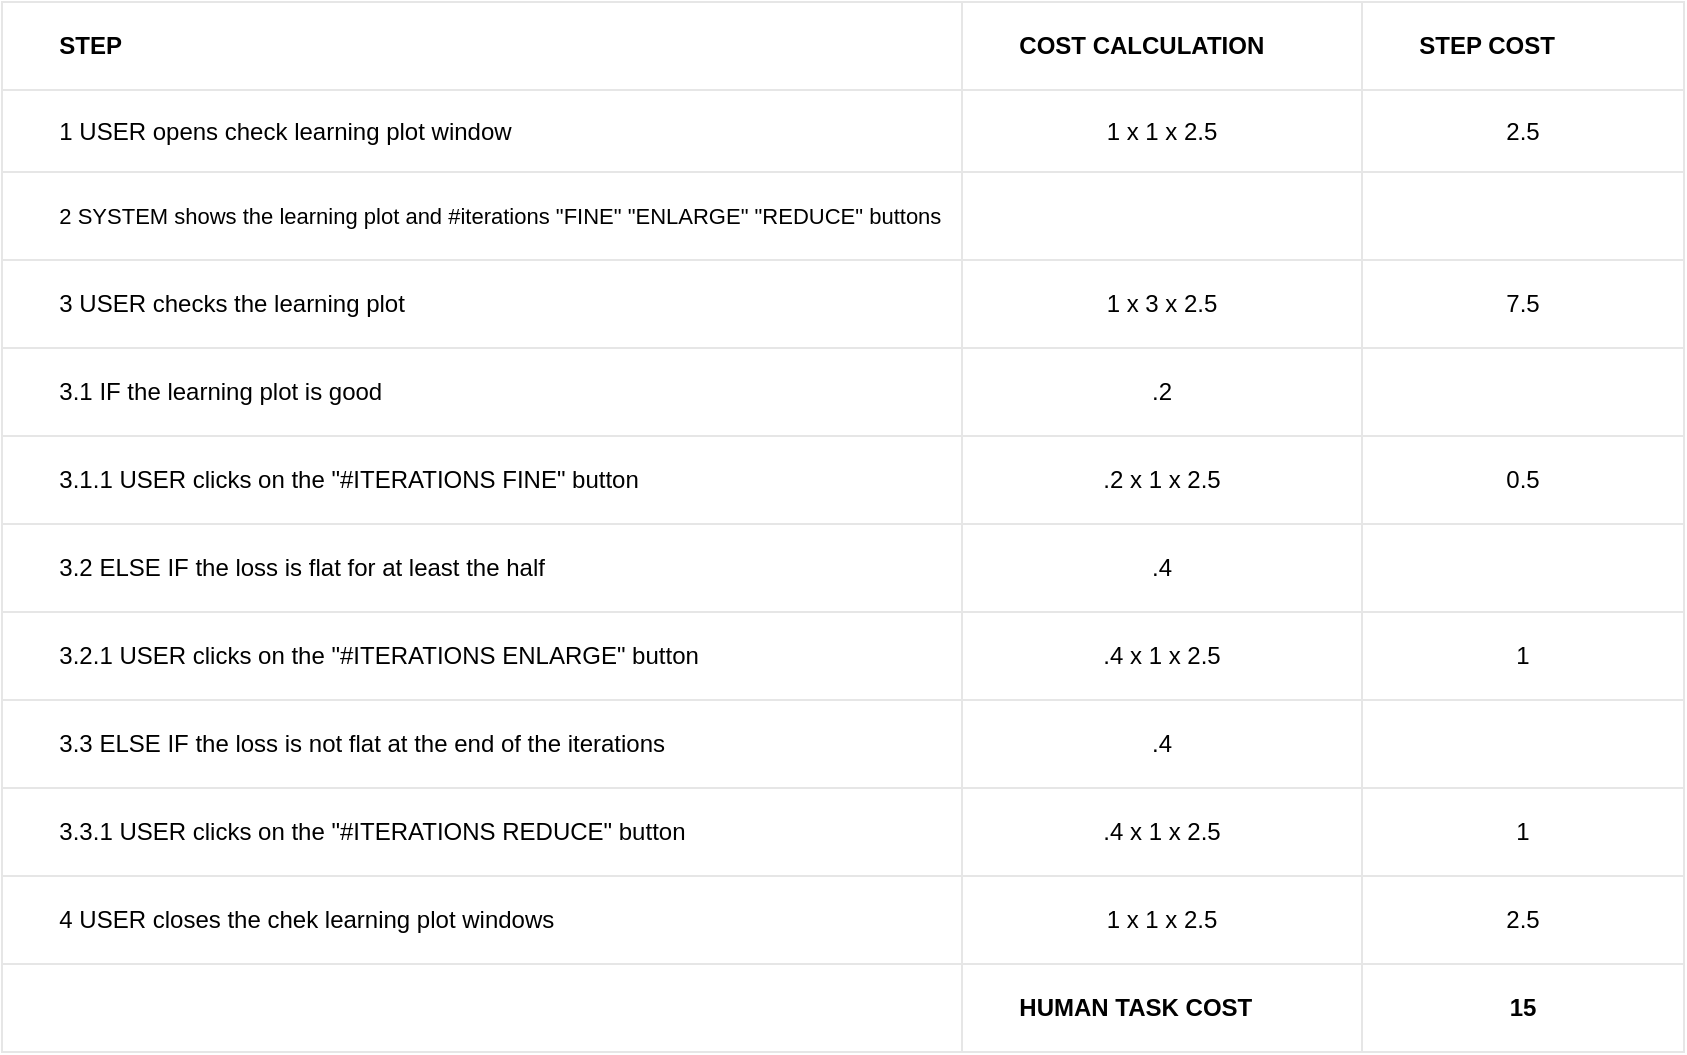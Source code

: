 <mxfile>
    <diagram name="Page-1" id="EmKiFh5BCGxzD36F_mmm">
        <mxGraphModel dx="1813" dy="1596" grid="1" gridSize="10" guides="1" tooltips="1" connect="1" arrows="1" fold="1" page="1" pageScale="1" pageWidth="827" pageHeight="1169" math="0" shadow="0">
            <root>
                <mxCell id="0"/>
                <mxCell id="1" parent="0"/>
                <mxCell id="oyE8q_QoNlwKAlWyIroU-1" value="" style="childLayout=tableLayout;recursiveResize=0;shadow=0;strokeColor=#E6E6E6;align=center;" parent="1" vertex="1">
                    <mxGeometry x="-586" y="-89" width="841" height="525" as="geometry"/>
                </mxCell>
                <mxCell id="oyE8q_QoNlwKAlWyIroU-2" value="" style="shape=tableRow;horizontal=0;startSize=0;swimlaneHead=0;swimlaneBody=0;top=0;left=0;bottom=0;right=0;dropTarget=0;collapsible=0;recursiveResize=0;expand=0;fontStyle=0;fillColor=none;strokeColor=inherit;" parent="oyE8q_QoNlwKAlWyIroU-1" vertex="1">
                    <mxGeometry width="841" height="44" as="geometry"/>
                </mxCell>
                <mxCell id="oyE8q_QoNlwKAlWyIroU-3" value="&lt;span style=&quot;white-space: pre;&quot;&gt;&#9;&lt;/span&gt;STEP" style="connectable=0;recursiveResize=0;strokeColor=inherit;fillColor=none;align=left;whiteSpace=wrap;html=1;fontStyle=1" parent="oyE8q_QoNlwKAlWyIroU-2" vertex="1">
                    <mxGeometry width="480" height="44" as="geometry">
                        <mxRectangle width="480" height="44" as="alternateBounds"/>
                    </mxGeometry>
                </mxCell>
                <mxCell id="oyE8q_QoNlwKAlWyIroU-4" value="&lt;span style=&quot;white-space: pre;&quot;&gt;&#9;&lt;/span&gt;COST CALCULATION" style="connectable=0;recursiveResize=0;strokeColor=inherit;fillColor=none;align=left;whiteSpace=wrap;html=1;fontStyle=1" parent="oyE8q_QoNlwKAlWyIroU-2" vertex="1">
                    <mxGeometry x="480" width="200" height="44" as="geometry">
                        <mxRectangle width="200" height="44" as="alternateBounds"/>
                    </mxGeometry>
                </mxCell>
                <mxCell id="oyE8q_QoNlwKAlWyIroU-5" value="&lt;span style=&quot;white-space: pre;&quot;&gt;&#9;&lt;/span&gt;STEP COST" style="connectable=0;recursiveResize=0;strokeColor=inherit;fillColor=none;align=left;whiteSpace=wrap;html=1;fontStyle=1" parent="oyE8q_QoNlwKAlWyIroU-2" vertex="1">
                    <mxGeometry x="680" width="161" height="44" as="geometry">
                        <mxRectangle width="161" height="44" as="alternateBounds"/>
                    </mxGeometry>
                </mxCell>
                <mxCell id="oyE8q_QoNlwKAlWyIroU-6" style="shape=tableRow;horizontal=0;startSize=0;swimlaneHead=0;swimlaneBody=0;top=0;left=0;bottom=0;right=0;dropTarget=0;collapsible=0;recursiveResize=0;expand=0;fontStyle=0;fillColor=none;strokeColor=inherit;align=left;" parent="oyE8q_QoNlwKAlWyIroU-1" vertex="1">
                    <mxGeometry y="44" width="841" height="41" as="geometry"/>
                </mxCell>
                <mxCell id="oyE8q_QoNlwKAlWyIroU-7" value="&lt;span style=&quot;white-space: pre;&quot;&gt;&#9;&lt;/span&gt;1 USER opens check learning plot window&amp;nbsp;" style="connectable=0;recursiveResize=0;strokeColor=inherit;fillColor=none;align=left;whiteSpace=wrap;html=1;" parent="oyE8q_QoNlwKAlWyIroU-6" vertex="1">
                    <mxGeometry width="480" height="41" as="geometry">
                        <mxRectangle width="480" height="41" as="alternateBounds"/>
                    </mxGeometry>
                </mxCell>
                <mxCell id="oyE8q_QoNlwKAlWyIroU-8" value="1 x 1 x 2.5" style="connectable=0;recursiveResize=0;strokeColor=inherit;fillColor=none;align=center;whiteSpace=wrap;html=1;" parent="oyE8q_QoNlwKAlWyIroU-6" vertex="1">
                    <mxGeometry x="480" width="200" height="41" as="geometry">
                        <mxRectangle width="200" height="41" as="alternateBounds"/>
                    </mxGeometry>
                </mxCell>
                <mxCell id="oyE8q_QoNlwKAlWyIroU-9" value="2.5" style="connectable=0;recursiveResize=0;strokeColor=inherit;fillColor=none;align=center;whiteSpace=wrap;html=1;" parent="oyE8q_QoNlwKAlWyIroU-6" vertex="1">
                    <mxGeometry x="680" width="161" height="41" as="geometry">
                        <mxRectangle width="161" height="41" as="alternateBounds"/>
                    </mxGeometry>
                </mxCell>
                <mxCell id="oyE8q_QoNlwKAlWyIroU-10" style="shape=tableRow;horizontal=0;startSize=0;swimlaneHead=0;swimlaneBody=0;top=0;left=0;bottom=0;right=0;dropTarget=0;collapsible=0;recursiveResize=0;expand=0;fontStyle=0;fillColor=none;strokeColor=inherit;" parent="oyE8q_QoNlwKAlWyIroU-1" vertex="1">
                    <mxGeometry y="85" width="841" height="44" as="geometry"/>
                </mxCell>
                <mxCell id="oyE8q_QoNlwKAlWyIroU-11" value="&lt;span style=&quot;white-space: pre;&quot;&gt;&#9;&lt;/span&gt;&lt;font style=&quot;font-size: 11px;&quot;&gt;2 SYSTEM shows the learning plot and #iterations &quot;FINE&quot; &quot;ENLARGE&quot; &quot;REDUCE&quot; buttons&lt;/font&gt;" style="connectable=0;recursiveResize=0;strokeColor=inherit;fillColor=none;align=left;whiteSpace=wrap;html=1;" parent="oyE8q_QoNlwKAlWyIroU-10" vertex="1">
                    <mxGeometry width="480" height="44" as="geometry">
                        <mxRectangle width="480" height="44" as="alternateBounds"/>
                    </mxGeometry>
                </mxCell>
                <mxCell id="oyE8q_QoNlwKAlWyIroU-12" value="" style="connectable=0;recursiveResize=0;strokeColor=inherit;fillColor=none;align=left;whiteSpace=wrap;html=1;" parent="oyE8q_QoNlwKAlWyIroU-10" vertex="1">
                    <mxGeometry x="480" width="200" height="44" as="geometry">
                        <mxRectangle width="200" height="44" as="alternateBounds"/>
                    </mxGeometry>
                </mxCell>
                <mxCell id="oyE8q_QoNlwKAlWyIroU-13" value="" style="connectable=0;recursiveResize=0;strokeColor=inherit;fillColor=none;align=left;whiteSpace=wrap;html=1;" parent="oyE8q_QoNlwKAlWyIroU-10" vertex="1">
                    <mxGeometry x="680" width="161" height="44" as="geometry">
                        <mxRectangle width="161" height="44" as="alternateBounds"/>
                    </mxGeometry>
                </mxCell>
                <mxCell id="oyE8q_QoNlwKAlWyIroU-14" style="shape=tableRow;horizontal=0;startSize=0;swimlaneHead=0;swimlaneBody=0;top=0;left=0;bottom=0;right=0;dropTarget=0;collapsible=0;recursiveResize=0;expand=0;fontStyle=0;fillColor=none;strokeColor=inherit;" parent="oyE8q_QoNlwKAlWyIroU-1" vertex="1">
                    <mxGeometry y="129" width="841" height="44" as="geometry"/>
                </mxCell>
                <mxCell id="oyE8q_QoNlwKAlWyIroU-15" value="&lt;span style=&quot;&quot;&gt;&lt;span style=&quot;white-space: pre;&quot;&gt;&amp;nbsp;&lt;span style=&quot;white-space: pre;&quot;&gt;&#9;&lt;/span&gt;&lt;/span&gt;&lt;/span&gt;3 USER checks the learning plot" style="connectable=0;recursiveResize=0;strokeColor=inherit;fillColor=none;align=left;whiteSpace=wrap;html=1;" parent="oyE8q_QoNlwKAlWyIroU-14" vertex="1">
                    <mxGeometry width="480" height="44" as="geometry">
                        <mxRectangle width="480" height="44" as="alternateBounds"/>
                    </mxGeometry>
                </mxCell>
                <mxCell id="oyE8q_QoNlwKAlWyIroU-16" value="1 x 3 x 2.5" style="connectable=0;recursiveResize=0;strokeColor=inherit;fillColor=none;align=center;whiteSpace=wrap;html=1;" parent="oyE8q_QoNlwKAlWyIroU-14" vertex="1">
                    <mxGeometry x="480" width="200" height="44" as="geometry">
                        <mxRectangle width="200" height="44" as="alternateBounds"/>
                    </mxGeometry>
                </mxCell>
                <mxCell id="oyE8q_QoNlwKAlWyIroU-17" value="7.5" style="connectable=0;recursiveResize=0;strokeColor=inherit;fillColor=none;align=center;whiteSpace=wrap;html=1;" parent="oyE8q_QoNlwKAlWyIroU-14" vertex="1">
                    <mxGeometry x="680" width="161" height="44" as="geometry">
                        <mxRectangle width="161" height="44" as="alternateBounds"/>
                    </mxGeometry>
                </mxCell>
                <mxCell id="oyE8q_QoNlwKAlWyIroU-18" style="shape=tableRow;horizontal=0;startSize=0;swimlaneHead=0;swimlaneBody=0;top=0;left=0;bottom=0;right=0;dropTarget=0;collapsible=0;recursiveResize=0;expand=0;fontStyle=0;fillColor=none;strokeColor=inherit;" parent="oyE8q_QoNlwKAlWyIroU-1" vertex="1">
                    <mxGeometry y="173" width="841" height="44" as="geometry"/>
                </mxCell>
                <mxCell id="oyE8q_QoNlwKAlWyIroU-19" value="&lt;span style=&quot;white-space: pre;&quot;&gt;&#9;&lt;/span&gt;3.1 IF the learning plot is good" style="connectable=0;recursiveResize=0;strokeColor=inherit;fillColor=none;align=left;whiteSpace=wrap;html=1;" parent="oyE8q_QoNlwKAlWyIroU-18" vertex="1">
                    <mxGeometry width="480" height="44" as="geometry">
                        <mxRectangle width="480" height="44" as="alternateBounds"/>
                    </mxGeometry>
                </mxCell>
                <mxCell id="oyE8q_QoNlwKAlWyIroU-20" value=".2" style="connectable=0;recursiveResize=0;strokeColor=inherit;fillColor=none;align=center;whiteSpace=wrap;html=1;" parent="oyE8q_QoNlwKAlWyIroU-18" vertex="1">
                    <mxGeometry x="480" width="200" height="44" as="geometry">
                        <mxRectangle width="200" height="44" as="alternateBounds"/>
                    </mxGeometry>
                </mxCell>
                <mxCell id="oyE8q_QoNlwKAlWyIroU-21" style="connectable=0;recursiveResize=0;strokeColor=inherit;fillColor=none;align=left;whiteSpace=wrap;html=1;" parent="oyE8q_QoNlwKAlWyIroU-18" vertex="1">
                    <mxGeometry x="680" width="161" height="44" as="geometry">
                        <mxRectangle width="161" height="44" as="alternateBounds"/>
                    </mxGeometry>
                </mxCell>
                <mxCell id="oyE8q_QoNlwKAlWyIroU-26" style="shape=tableRow;horizontal=0;startSize=0;swimlaneHead=0;swimlaneBody=0;top=0;left=0;bottom=0;right=0;dropTarget=0;collapsible=0;recursiveResize=0;expand=0;fontStyle=0;fillColor=none;strokeColor=inherit;" parent="oyE8q_QoNlwKAlWyIroU-1" vertex="1">
                    <mxGeometry y="217" width="841" height="44" as="geometry"/>
                </mxCell>
                <mxCell id="oyE8q_QoNlwKAlWyIroU-27" value="&lt;span style=&quot;&quot;&gt;&lt;span style=&quot;white-space: pre;&quot;&gt;&amp;nbsp;&amp;nbsp;&amp;nbsp;&amp;nbsp;&lt;span style=&quot;white-space: pre;&quot;&gt;&#9;&lt;/span&gt;&lt;/span&gt;&lt;/span&gt;3.1.1 USER clicks on the &quot;#ITERATIONS FINE&quot; button" style="connectable=0;recursiveResize=0;strokeColor=inherit;fillColor=none;align=left;whiteSpace=wrap;html=1;" parent="oyE8q_QoNlwKAlWyIroU-26" vertex="1">
                    <mxGeometry width="480" height="44" as="geometry">
                        <mxRectangle width="480" height="44" as="alternateBounds"/>
                    </mxGeometry>
                </mxCell>
                <mxCell id="oyE8q_QoNlwKAlWyIroU-28" value=".2 x 1 x 2.5" style="connectable=0;recursiveResize=0;strokeColor=inherit;fillColor=none;align=center;whiteSpace=wrap;html=1;" parent="oyE8q_QoNlwKAlWyIroU-26" vertex="1">
                    <mxGeometry x="480" width="200" height="44" as="geometry">
                        <mxRectangle width="200" height="44" as="alternateBounds"/>
                    </mxGeometry>
                </mxCell>
                <mxCell id="oyE8q_QoNlwKAlWyIroU-29" value="0.5" style="connectable=0;recursiveResize=0;strokeColor=inherit;fillColor=none;align=center;whiteSpace=wrap;html=1;" parent="oyE8q_QoNlwKAlWyIroU-26" vertex="1">
                    <mxGeometry x="680" width="161" height="44" as="geometry">
                        <mxRectangle width="161" height="44" as="alternateBounds"/>
                    </mxGeometry>
                </mxCell>
                <mxCell id="oyE8q_QoNlwKAlWyIroU-30" style="shape=tableRow;horizontal=0;startSize=0;swimlaneHead=0;swimlaneBody=0;top=0;left=0;bottom=0;right=0;dropTarget=0;collapsible=0;recursiveResize=0;expand=0;fontStyle=0;fillColor=none;strokeColor=inherit;" parent="oyE8q_QoNlwKAlWyIroU-1" vertex="1">
                    <mxGeometry y="261" width="841" height="44" as="geometry"/>
                </mxCell>
                <mxCell id="oyE8q_QoNlwKAlWyIroU-31" value="&lt;span style=&quot;&quot;&gt;&#9;&lt;/span&gt;&lt;span style=&quot;white-space: pre;&quot;&gt;&#9;&lt;/span&gt;3.2 ELSE IF the loss is flat for at least the half" style="connectable=0;recursiveResize=0;strokeColor=inherit;fillColor=none;align=left;whiteSpace=wrap;html=1;" parent="oyE8q_QoNlwKAlWyIroU-30" vertex="1">
                    <mxGeometry width="480" height="44" as="geometry">
                        <mxRectangle width="480" height="44" as="alternateBounds"/>
                    </mxGeometry>
                </mxCell>
                <mxCell id="oyE8q_QoNlwKAlWyIroU-32" value=".4" style="connectable=0;recursiveResize=0;strokeColor=inherit;fillColor=none;align=center;whiteSpace=wrap;html=1;" parent="oyE8q_QoNlwKAlWyIroU-30" vertex="1">
                    <mxGeometry x="480" width="200" height="44" as="geometry">
                        <mxRectangle width="200" height="44" as="alternateBounds"/>
                    </mxGeometry>
                </mxCell>
                <mxCell id="oyE8q_QoNlwKAlWyIroU-33" style="connectable=0;recursiveResize=0;strokeColor=inherit;fillColor=none;align=left;whiteSpace=wrap;html=1;" parent="oyE8q_QoNlwKAlWyIroU-30" vertex="1">
                    <mxGeometry x="680" width="161" height="44" as="geometry">
                        <mxRectangle width="161" height="44" as="alternateBounds"/>
                    </mxGeometry>
                </mxCell>
                <mxCell id="E5UNomB5163HNAia4btr-1" style="shape=tableRow;horizontal=0;startSize=0;swimlaneHead=0;swimlaneBody=0;top=0;left=0;bottom=0;right=0;dropTarget=0;collapsible=0;recursiveResize=0;expand=0;fontStyle=0;fillColor=none;strokeColor=inherit;" parent="oyE8q_QoNlwKAlWyIroU-1" vertex="1">
                    <mxGeometry y="305" width="841" height="44" as="geometry"/>
                </mxCell>
                <mxCell id="E5UNomB5163HNAia4btr-2" value="&lt;span style=&quot;&quot;&gt;&lt;span style=&quot;white-space: pre;&quot;&gt;&amp;nbsp;&amp;nbsp;&amp;nbsp;&amp;nbsp;&lt;span style=&quot;white-space: pre;&quot;&gt;&#9;&lt;/span&gt;&lt;/span&gt;&lt;/span&gt;3.2.1 USER clicks on the &quot;#ITERATIONS ENLARGE&quot; button" style="connectable=0;recursiveResize=0;strokeColor=inherit;fillColor=none;align=left;whiteSpace=wrap;html=1;" parent="E5UNomB5163HNAia4btr-1" vertex="1">
                    <mxGeometry width="480" height="44" as="geometry">
                        <mxRectangle width="480" height="44" as="alternateBounds"/>
                    </mxGeometry>
                </mxCell>
                <mxCell id="E5UNomB5163HNAia4btr-3" value=".4 x 1 x 2.5" style="connectable=0;recursiveResize=0;strokeColor=inherit;fillColor=none;align=center;whiteSpace=wrap;html=1;" parent="E5UNomB5163HNAia4btr-1" vertex="1">
                    <mxGeometry x="480" width="200" height="44" as="geometry">
                        <mxRectangle width="200" height="44" as="alternateBounds"/>
                    </mxGeometry>
                </mxCell>
                <mxCell id="E5UNomB5163HNAia4btr-4" value="1" style="connectable=0;recursiveResize=0;strokeColor=inherit;fillColor=none;align=center;whiteSpace=wrap;html=1;" parent="E5UNomB5163HNAia4btr-1" vertex="1">
                    <mxGeometry x="680" width="161" height="44" as="geometry">
                        <mxRectangle width="161" height="44" as="alternateBounds"/>
                    </mxGeometry>
                </mxCell>
                <mxCell id="E5UNomB5163HNAia4btr-5" style="shape=tableRow;horizontal=0;startSize=0;swimlaneHead=0;swimlaneBody=0;top=0;left=0;bottom=0;right=0;dropTarget=0;collapsible=0;recursiveResize=0;expand=0;fontStyle=0;fillColor=none;strokeColor=inherit;" parent="oyE8q_QoNlwKAlWyIroU-1" vertex="1">
                    <mxGeometry y="349" width="841" height="44" as="geometry"/>
                </mxCell>
                <mxCell id="E5UNomB5163HNAia4btr-6" value="&lt;span style=&quot;&quot;&gt;&#9;&lt;/span&gt;&lt;span style=&quot;white-space: pre;&quot;&gt;&#9;&lt;/span&gt;3.3 ELSE IF&amp;nbsp;the loss is not flat at the end of the iterations" style="connectable=0;recursiveResize=0;strokeColor=inherit;fillColor=none;align=left;whiteSpace=wrap;html=1;" parent="E5UNomB5163HNAia4btr-5" vertex="1">
                    <mxGeometry width="480" height="44" as="geometry">
                        <mxRectangle width="480" height="44" as="alternateBounds"/>
                    </mxGeometry>
                </mxCell>
                <mxCell id="E5UNomB5163HNAia4btr-7" value=".4" style="connectable=0;recursiveResize=0;strokeColor=inherit;fillColor=none;align=center;whiteSpace=wrap;html=1;" parent="E5UNomB5163HNAia4btr-5" vertex="1">
                    <mxGeometry x="480" width="200" height="44" as="geometry">
                        <mxRectangle width="200" height="44" as="alternateBounds"/>
                    </mxGeometry>
                </mxCell>
                <mxCell id="E5UNomB5163HNAia4btr-8" style="connectable=0;recursiveResize=0;strokeColor=inherit;fillColor=none;align=center;whiteSpace=wrap;html=1;" parent="E5UNomB5163HNAia4btr-5" vertex="1">
                    <mxGeometry x="680" width="161" height="44" as="geometry">
                        <mxRectangle width="161" height="44" as="alternateBounds"/>
                    </mxGeometry>
                </mxCell>
                <mxCell id="E5UNomB5163HNAia4btr-10" style="shape=tableRow;horizontal=0;startSize=0;swimlaneHead=0;swimlaneBody=0;top=0;left=0;bottom=0;right=0;dropTarget=0;collapsible=0;recursiveResize=0;expand=0;fontStyle=0;fillColor=none;strokeColor=inherit;" parent="oyE8q_QoNlwKAlWyIroU-1" vertex="1">
                    <mxGeometry y="393" width="841" height="44" as="geometry"/>
                </mxCell>
                <mxCell id="E5UNomB5163HNAia4btr-11" value="&lt;span style=&quot;&quot;&gt;&lt;span style=&quot;white-space: pre;&quot;&gt;&amp;nbsp;&amp;nbsp;&amp;nbsp;&amp;nbsp;&lt;span style=&quot;white-space: pre;&quot;&gt;&#9;&lt;/span&gt;&lt;/span&gt;&lt;/span&gt;&lt;span style=&quot;border-color: var(--border-color);&quot;&gt;&lt;/span&gt;3.3.1 USER clicks on the &quot;#ITERATIONS REDUCE&quot; button" style="connectable=0;recursiveResize=0;strokeColor=inherit;fillColor=none;align=left;whiteSpace=wrap;html=1;" parent="E5UNomB5163HNAia4btr-10" vertex="1">
                    <mxGeometry width="480" height="44" as="geometry">
                        <mxRectangle width="480" height="44" as="alternateBounds"/>
                    </mxGeometry>
                </mxCell>
                <mxCell id="E5UNomB5163HNAia4btr-12" value=".4 x 1 x 2.5" style="connectable=0;recursiveResize=0;strokeColor=inherit;fillColor=none;align=center;whiteSpace=wrap;html=1;" parent="E5UNomB5163HNAia4btr-10" vertex="1">
                    <mxGeometry x="480" width="200" height="44" as="geometry">
                        <mxRectangle width="200" height="44" as="alternateBounds"/>
                    </mxGeometry>
                </mxCell>
                <mxCell id="E5UNomB5163HNAia4btr-13" value="1" style="connectable=0;recursiveResize=0;strokeColor=inherit;fillColor=none;align=center;whiteSpace=wrap;html=1;" parent="E5UNomB5163HNAia4btr-10" vertex="1">
                    <mxGeometry x="680" width="161" height="44" as="geometry">
                        <mxRectangle width="161" height="44" as="alternateBounds"/>
                    </mxGeometry>
                </mxCell>
                <mxCell id="oyE8q_QoNlwKAlWyIroU-38" style="shape=tableRow;horizontal=0;startSize=0;swimlaneHead=0;swimlaneBody=0;top=0;left=0;bottom=0;right=0;dropTarget=0;collapsible=0;recursiveResize=0;expand=0;fontStyle=0;fillColor=none;strokeColor=inherit;" parent="oyE8q_QoNlwKAlWyIroU-1" vertex="1">
                    <mxGeometry y="437" width="841" height="44" as="geometry"/>
                </mxCell>
                <mxCell id="oyE8q_QoNlwKAlWyIroU-39" value="&lt;span style=&quot;white-space: pre;&quot;&gt;&#9;&lt;/span&gt;4 USER closes the chek learning plot windows" style="connectable=0;recursiveResize=0;strokeColor=inherit;fillColor=none;align=left;whiteSpace=wrap;html=1;" parent="oyE8q_QoNlwKAlWyIroU-38" vertex="1">
                    <mxGeometry width="480" height="44" as="geometry">
                        <mxRectangle width="480" height="44" as="alternateBounds"/>
                    </mxGeometry>
                </mxCell>
                <mxCell id="oyE8q_QoNlwKAlWyIroU-40" value="1 x 1 x 2.5" style="connectable=0;recursiveResize=0;strokeColor=inherit;fillColor=none;align=center;whiteSpace=wrap;html=1;" parent="oyE8q_QoNlwKAlWyIroU-38" vertex="1">
                    <mxGeometry x="480" width="200" height="44" as="geometry">
                        <mxRectangle width="200" height="44" as="alternateBounds"/>
                    </mxGeometry>
                </mxCell>
                <mxCell id="oyE8q_QoNlwKAlWyIroU-41" value="2.5" style="connectable=0;recursiveResize=0;strokeColor=inherit;fillColor=none;align=center;whiteSpace=wrap;html=1;" parent="oyE8q_QoNlwKAlWyIroU-38" vertex="1">
                    <mxGeometry x="680" width="161" height="44" as="geometry">
                        <mxRectangle width="161" height="44" as="alternateBounds"/>
                    </mxGeometry>
                </mxCell>
                <mxCell id="oyE8q_QoNlwKAlWyIroU-42" style="shape=tableRow;horizontal=0;startSize=0;swimlaneHead=0;swimlaneBody=0;top=0;left=0;bottom=0;right=0;dropTarget=0;collapsible=0;recursiveResize=0;expand=0;fontStyle=0;fillColor=none;strokeColor=inherit;" parent="oyE8q_QoNlwKAlWyIroU-1" vertex="1">
                    <mxGeometry y="481" width="841" height="44" as="geometry"/>
                </mxCell>
                <mxCell id="oyE8q_QoNlwKAlWyIroU-43" value="" style="connectable=0;recursiveResize=0;strokeColor=inherit;fillColor=none;align=left;whiteSpace=wrap;html=1;" parent="oyE8q_QoNlwKAlWyIroU-42" vertex="1">
                    <mxGeometry width="480" height="44" as="geometry">
                        <mxRectangle width="480" height="44" as="alternateBounds"/>
                    </mxGeometry>
                </mxCell>
                <mxCell id="oyE8q_QoNlwKAlWyIroU-44" value="&#9;&lt;span style=&quot;font-weight: 700;&quot;&gt;&lt;span style=&quot;white-space: pre;&quot;&gt;&#9;&lt;/span&gt;HUMAN TASK COST&lt;/span&gt;" style="connectable=0;recursiveResize=0;strokeColor=inherit;fillColor=none;align=left;whiteSpace=wrap;html=1;" parent="oyE8q_QoNlwKAlWyIroU-42" vertex="1">
                    <mxGeometry x="480" width="200" height="44" as="geometry">
                        <mxRectangle width="200" height="44" as="alternateBounds"/>
                    </mxGeometry>
                </mxCell>
                <mxCell id="oyE8q_QoNlwKAlWyIroU-45" value="&lt;b&gt;15&lt;/b&gt;" style="connectable=0;recursiveResize=0;strokeColor=inherit;fillColor=none;align=center;whiteSpace=wrap;html=1;" parent="oyE8q_QoNlwKAlWyIroU-42" vertex="1">
                    <mxGeometry x="680" width="161" height="44" as="geometry">
                        <mxRectangle width="161" height="44" as="alternateBounds"/>
                    </mxGeometry>
                </mxCell>
            </root>
        </mxGraphModel>
    </diagram>
</mxfile>